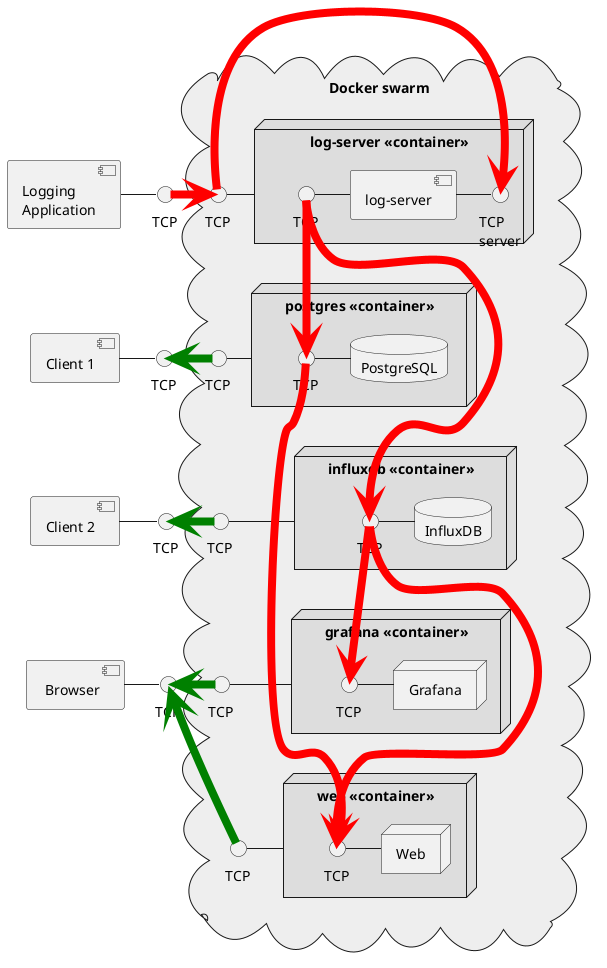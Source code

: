 @startuml
component "Logging\nApplication" as app {
}
() "TCP" as app_log_output
app - app_log_output

component "Client 1" as client1
() "TCP" as client1_tcp
client1 - client1_tcp

component "Client 2" as client2
() "TCP" as client2_tcp
client2 - client2_tcp

component " Browser" as client3
() "TCP" as client3_tcp
client3 - client3_tcp

cloud "Docker swarm" as swarm #EEEEEE {
  () "TCP" as log_server_container_tcp
  node "log-server <<container>>" as log_server_container #DDDDDD {
    () "TCP" as log_server_output
    component "log-server" as log_server_app {
    }
    () "TCP\nserver" as log_server_input

    log_server_app - log_server_input
    log_server_output - log_server_app
  }
  log_server_container - log_server_container_tcp
  log_server_container_tcp -[thickness=8,#red]> log_server_input

  () "TCP" as postgres_container_tcp
  node "postgres <<container>>" as postgres_container #DDDDDD {
    () "TCP" as postgres_tcp
    database "PostgreSQL" as postgres_db {
    }

    postgres_tcp - postgres_db
  }
  postgres_container_tcp -left- postgres_container
  log_server_output -[thickness=8,#red]> postgres_tcp

  () "TCP" as influxdb_container_tcp
  node "influxdb <<container>>" as influxdb_container #DDDDDD {
    () "TCP" as influxdb_tcp
    database "InfluxDB" as influxdb_db {
    }

    influxdb_tcp - influxdb_db
  }
  influxdb_container_tcp - influxdb_container
  log_server_output -[thickness=8,#red]> influxdb_tcp

  () "TCP" as grafana_container_tcp
  node "grafana <<container>>" as grafana_container #DDDDDD {
    () "TCP" as grafana_tcp
    node "Grafana" as grafana_db {
    }

    grafana_tcp - grafana_db
  }
  grafana_container_tcp - grafana_container
  influxdb_tcp -[thickness=8,#red]> grafana_tcp

  () "TCP" as web_container_tcp
  node "web <<container>>" as web_container #DDDDDD {
    () "TCP" as web_tcp
    node "Web" as web_db {
    }

    web_tcp - web_db
  }
  web_container_tcp - web_container
  postgres_tcp -[thickness=8,#red]> web_tcp
  influxdb_tcp -[thickness=8,#red]> web_tcp

  log_server_container -[hidden]- postgres_container
  postgres_container -[hidden]- influxdb_container
  influxdb_container -[hidden]- grafana_container
  grafana_container -[hidden]- web_container

}

app_log_output -[thickness=8,#red]> log_server_container_tcp

app -[hidden]- client1
client1 -[hidden]- client2
client2 -[hidden]- client3

postgres_container_tcp -[thickness=8,#green]> client1_tcp
influxdb_container_tcp -[thickness=8,#green]> client2_tcp
grafana_container_tcp  -[thickness=8,#green]> client3_tcp
client3_tcp <-[thickness=8,#green]- web_container_tcp

@enduml
